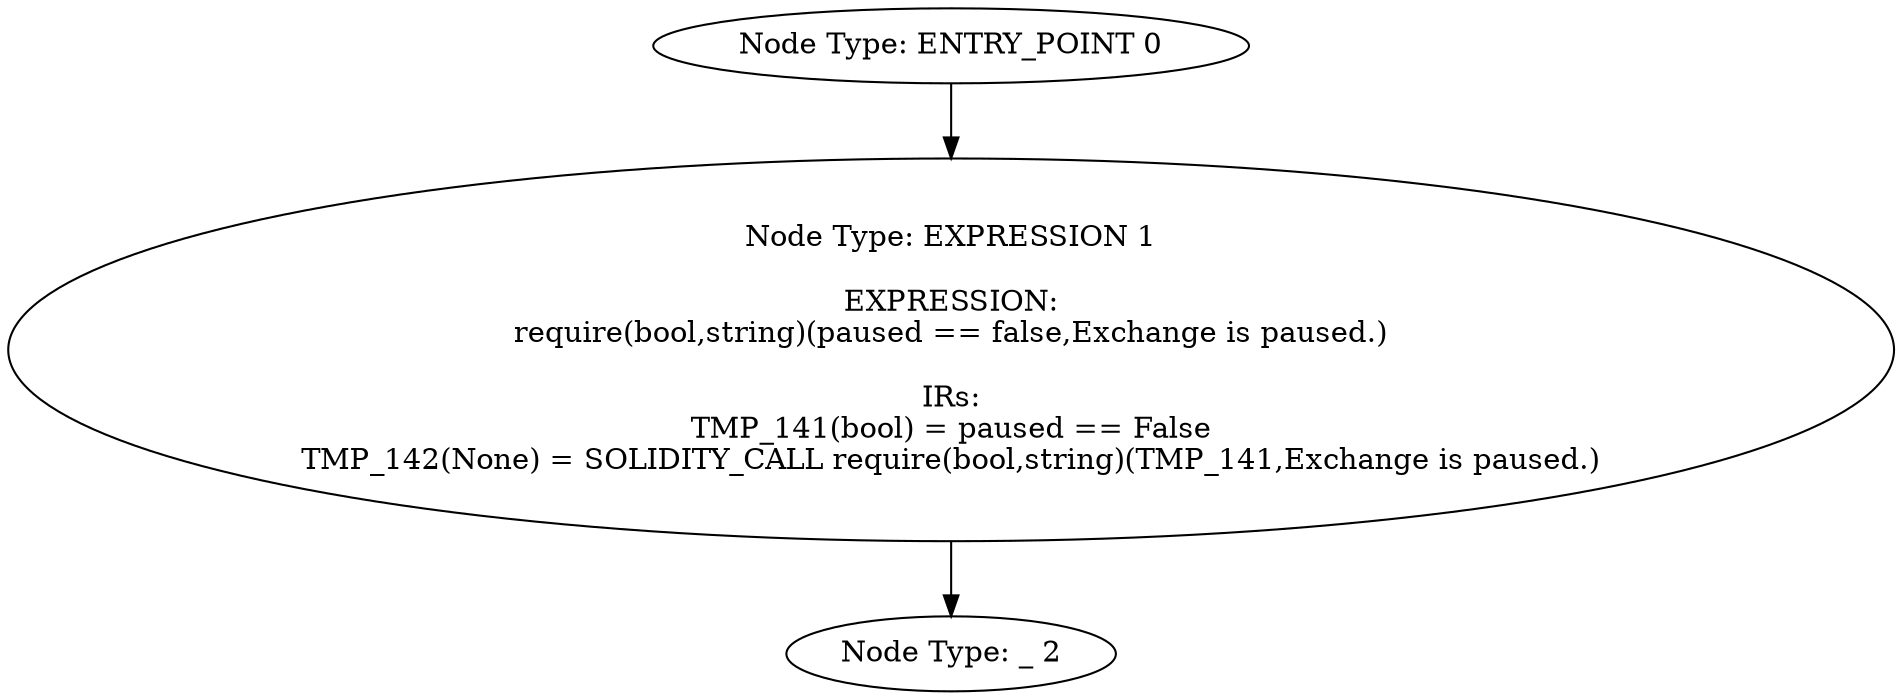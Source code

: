 digraph{
0[label="Node Type: ENTRY_POINT 0
"];
0->1;
1[label="Node Type: EXPRESSION 1

EXPRESSION:
require(bool,string)(paused == false,Exchange is paused.)

IRs:
TMP_141(bool) = paused == False
TMP_142(None) = SOLIDITY_CALL require(bool,string)(TMP_141,Exchange is paused.)"];
1->2;
2[label="Node Type: _ 2
"];
}
